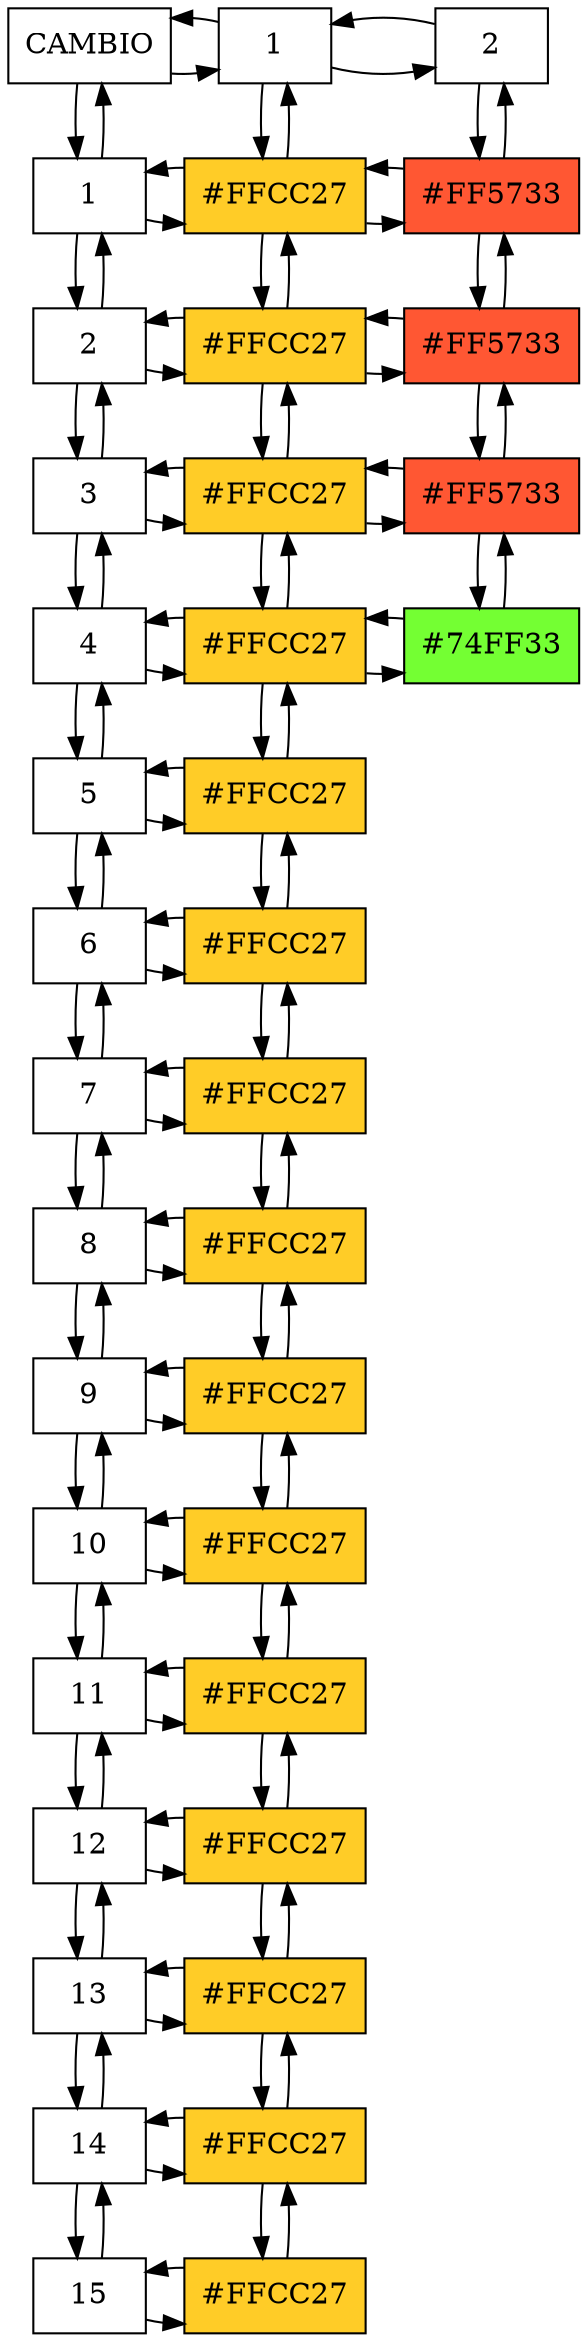  digraph Matrix {
 node[shape = "box"]
 "Nodo0_0"[label = "CAMBIO", group="0"]                                                                                                                
 "Nodo0_0"->"Nodo2_0"
 "Nodo0_0"->"Nodo2_0"[dir = back]
 "Nodo0_0"->"Nodo0_2"
 "Nodo0_0"->"Nodo0_2"[dir = back]
 "Nodo2_0"[label = "1", group="2"]                                                                                                                     
 "Nodo2_0"->"Nodo3_0"
 "Nodo2_0"->"Nodo3_0"[dir = back]
 "Nodo2_0"->"Nodo2_2"
 "Nodo2_0"->"Nodo2_2"[dir = back]
 "Nodo3_0"[label = "2", group="3"]                                                                                                                     
 "Nodo3_0"->"Nodo3_2"
 "Nodo3_0"->"Nodo3_2"[dir = back]
 {rank=same;"Nodo0_0";"Nodo2_0";"Nodo3_0"}
 "Nodo0_2"[label = "1", group="0"]                                                                                                                     
 "Nodo0_2"->"Nodo2_2"
 "Nodo0_2"->"Nodo2_2"[dir = back]
 "Nodo0_2"->"Nodo0_3"
 "Nodo0_2"->"Nodo0_3"[dir = back]
 "Nodo2_2"[label = "#FFCC27",  style = filled, fillcolor = "#FFCC27" group="2"]                                                                        
 "Nodo2_2"->"Nodo3_2"
 "Nodo2_2"->"Nodo3_2"[dir = back]
 "Nodo2_2"->"Nodo2_3"
 "Nodo2_2"->"Nodo2_3"[dir = back]
 "Nodo3_2"[label = "#FF5733",  style = filled, fillcolor = "#FF5733" group="3"]                                                                        
 "Nodo3_2"->"Nodo3_3"
 "Nodo3_2"->"Nodo3_3"[dir = back]
 {rank=same;"Nodo0_2";"Nodo2_2";"Nodo3_2"}
 "Nodo0_3"[label = "2", group="0"]                                                                                                                     
 "Nodo0_3"->"Nodo2_3"
 "Nodo0_3"->"Nodo2_3"[dir = back]
 "Nodo0_3"->"Nodo0_4"
 "Nodo0_3"->"Nodo0_4"[dir = back]
 "Nodo2_3"[label = "#FFCC27",  style = filled, fillcolor = "#FFCC27" group="2"]                                                                        
 "Nodo2_3"->"Nodo3_3"
 "Nodo2_3"->"Nodo3_3"[dir = back]
 "Nodo2_3"->"Nodo2_4"
 "Nodo2_3"->"Nodo2_4"[dir = back]
 "Nodo3_3"[label = "#FF5733",  style = filled, fillcolor = "#FF5733" group="3"]                                                                        
 "Nodo3_3"->"Nodo3_4"
 "Nodo3_3"->"Nodo3_4"[dir = back]
 {rank=same;"Nodo0_3";"Nodo2_3";"Nodo3_3"}
 "Nodo0_4"[label = "3", group="0"]                                                                                                                     
 "Nodo0_4"->"Nodo2_4"
 "Nodo0_4"->"Nodo2_4"[dir = back]
 "Nodo0_4"->"Nodo0_5"
 "Nodo0_4"->"Nodo0_5"[dir = back]
 "Nodo2_4"[label = "#FFCC27",  style = filled, fillcolor = "#FFCC27" group="2"]                                                                        
 "Nodo2_4"->"Nodo3_4"
 "Nodo2_4"->"Nodo3_4"[dir = back]
 "Nodo2_4"->"Nodo2_5"
 "Nodo2_4"->"Nodo2_5"[dir = back]
 "Nodo3_4"[label = "#FF5733",  style = filled, fillcolor = "#FF5733" group="3"]                                                                        
 "Nodo3_4"->"Nodo3_5"
 "Nodo3_4"->"Nodo3_5"[dir = back]
 {rank=same;"Nodo0_4";"Nodo2_4";"Nodo3_4"}
 "Nodo0_5"[label = "4", group="0"]                                                                                                                     
 "Nodo0_5"->"Nodo2_5"
 "Nodo0_5"->"Nodo2_5"[dir = back]
 "Nodo0_5"->"Nodo0_6"
 "Nodo0_5"->"Nodo0_6"[dir = back]
 "Nodo2_5"[label = "#FFCC27",  style = filled, fillcolor = "#FFCC27" group="2"]                                                                        
 "Nodo2_5"->"Nodo3_5"
 "Nodo2_5"->"Nodo3_5"[dir = back]
 "Nodo2_5"->"Nodo2_6"
 "Nodo2_5"->"Nodo2_6"[dir = back]
 "Nodo3_5"[label = "#74FF33",  style = filled, fillcolor = "#74FF33" group="3"]                                                                        
 {rank=same;"Nodo0_5";"Nodo2_5";"Nodo3_5"}
 "Nodo0_6"[label = "5", group="0"]                                                                                                                     
 "Nodo0_6"->"Nodo2_6"
 "Nodo0_6"->"Nodo2_6"[dir = back]
 "Nodo0_6"->"Nodo0_7"
 "Nodo0_6"->"Nodo0_7"[dir = back]
 "Nodo2_6"[label = "#FFCC27",  style = filled, fillcolor = "#FFCC27" group="2"]                                                                        
 "Nodo2_6"->"Nodo2_7"
 "Nodo2_6"->"Nodo2_7"[dir = back]
 {rank=same;"Nodo0_6";"Nodo2_6"}
 "Nodo0_7"[label = "6", group="0"]                                                                                                                     
 "Nodo0_7"->"Nodo2_7"
 "Nodo0_7"->"Nodo2_7"[dir = back]
 "Nodo0_7"->"Nodo0_8"
 "Nodo0_7"->"Nodo0_8"[dir = back]
 "Nodo2_7"[label = "#FFCC27",  style = filled, fillcolor = "#FFCC27" group="2"]                                                                        
 "Nodo2_7"->"Nodo2_8"
 "Nodo2_7"->"Nodo2_8"[dir = back]
 {rank=same;"Nodo0_7";"Nodo2_7"}
 "Nodo0_8"[label = "7", group="0"]                                                                                                                     
 "Nodo0_8"->"Nodo2_8"
 "Nodo0_8"->"Nodo2_8"[dir = back]
 "Nodo0_8"->"Nodo0_9"
 "Nodo0_8"->"Nodo0_9"[dir = back]
 "Nodo2_8"[label = "#FFCC27",  style = filled, fillcolor = "#FFCC27" group="2"]                                                                        
 "Nodo2_8"->"Nodo2_9"
 "Nodo2_8"->"Nodo2_9"[dir = back]
 {rank=same;"Nodo0_8";"Nodo2_8"}
 "Nodo0_9"[label = "8", group="0"]                                                                                                                     
 "Nodo0_9"->"Nodo2_9"
 "Nodo0_9"->"Nodo2_9"[dir = back]
 "Nodo0_9"->"Nodo0_10"
 "Nodo0_9"->"Nodo0_10"[dir = back]
 "Nodo2_9"[label = "#FFCC27",  style = filled, fillcolor = "#FFCC27" group="2"]                                                                        
 "Nodo2_9"->"Nodo2_10"
 "Nodo2_9"->"Nodo2_10"[dir = back]
 {rank=same;"Nodo0_9";"Nodo2_9"}
 "Nodo0_10"[label = "9", group="0"]                                                                                                                    
 "Nodo0_10"->"Nodo2_10"
 "Nodo0_10"->"Nodo2_10"[dir = back]
 "Nodo0_10"->"Nodo0_11"
 "Nodo0_10"->"Nodo0_11"[dir = back]
 "Nodo2_10"[label = "#FFCC27",  style = filled, fillcolor = "#FFCC27" group="2"]                                                                       
 "Nodo2_10"->"Nodo2_11"
 "Nodo2_10"->"Nodo2_11"[dir = back]
 {rank=same;"Nodo0_10";"Nodo2_10"}
 "Nodo0_11"[label = "10", group="0"]                                                                                                                   
 "Nodo0_11"->"Nodo2_11"
 "Nodo0_11"->"Nodo2_11"[dir = back]
 "Nodo0_11"->"Nodo0_12"
 "Nodo0_11"->"Nodo0_12"[dir = back]
 "Nodo2_11"[label = "#FFCC27",  style = filled, fillcolor = "#FFCC27" group="2"]                                                                       
 "Nodo2_11"->"Nodo2_12"
 "Nodo2_11"->"Nodo2_12"[dir = back]
 {rank=same;"Nodo0_11";"Nodo2_11"}
 "Nodo0_12"[label = "11", group="0"]                                                                                                                   
 "Nodo0_12"->"Nodo2_12"
 "Nodo0_12"->"Nodo2_12"[dir = back]
 "Nodo0_12"->"Nodo0_13"
 "Nodo0_12"->"Nodo0_13"[dir = back]
 "Nodo2_12"[label = "#FFCC27",  style = filled, fillcolor = "#FFCC27" group="2"]                                                                       
 "Nodo2_12"->"Nodo2_13"
 "Nodo2_12"->"Nodo2_13"[dir = back]
 {rank=same;"Nodo0_12";"Nodo2_12"}
 "Nodo0_13"[label = "12", group="0"]                                                                                                                   
 "Nodo0_13"->"Nodo2_13"
 "Nodo0_13"->"Nodo2_13"[dir = back]
 "Nodo0_13"->"Nodo0_14"
 "Nodo0_13"->"Nodo0_14"[dir = back]
 "Nodo2_13"[label = "#FFCC27",  style = filled, fillcolor = "#FFCC27" group="2"]                                                                       
 "Nodo2_13"->"Nodo2_14"
 "Nodo2_13"->"Nodo2_14"[dir = back]
 {rank=same;"Nodo0_13";"Nodo2_13"}
 "Nodo0_14"[label = "13", group="0"]                                                                                                                   
 "Nodo0_14"->"Nodo2_14"
 "Nodo0_14"->"Nodo2_14"[dir = back]
 "Nodo0_14"->"Nodo0_15"
 "Nodo0_14"->"Nodo0_15"[dir = back]
 "Nodo2_14"[label = "#FFCC27",  style = filled, fillcolor = "#FFCC27" group="2"]                                                                       
 "Nodo2_14"->"Nodo2_15"
 "Nodo2_14"->"Nodo2_15"[dir = back]
 {rank=same;"Nodo0_14";"Nodo2_14"}
 "Nodo0_15"[label = "14", group="0"]                                                                                                                   
 "Nodo0_15"->"Nodo2_15"
 "Nodo0_15"->"Nodo2_15"[dir = back]
 "Nodo0_15"->"Nodo0_16"
 "Nodo0_15"->"Nodo0_16"[dir = back]
 "Nodo2_15"[label = "#FFCC27",  style = filled, fillcolor = "#FFCC27" group="2"]                                                                       
 "Nodo2_15"->"Nodo2_16"
 "Nodo2_15"->"Nodo2_16"[dir = back]
 {rank=same;"Nodo0_15";"Nodo2_15"}
 "Nodo0_16"[label = "15", group="0"]                                                                                                                   
 "Nodo0_16"->"Nodo2_16"
 "Nodo0_16"->"Nodo2_16"[dir = back]
 "Nodo2_16"[label = "#FFCC27",  style = filled, fillcolor = "#FFCC27" group="2"]                                                                       
 {rank=same;"Nodo0_16";"Nodo2_16"}
 }
